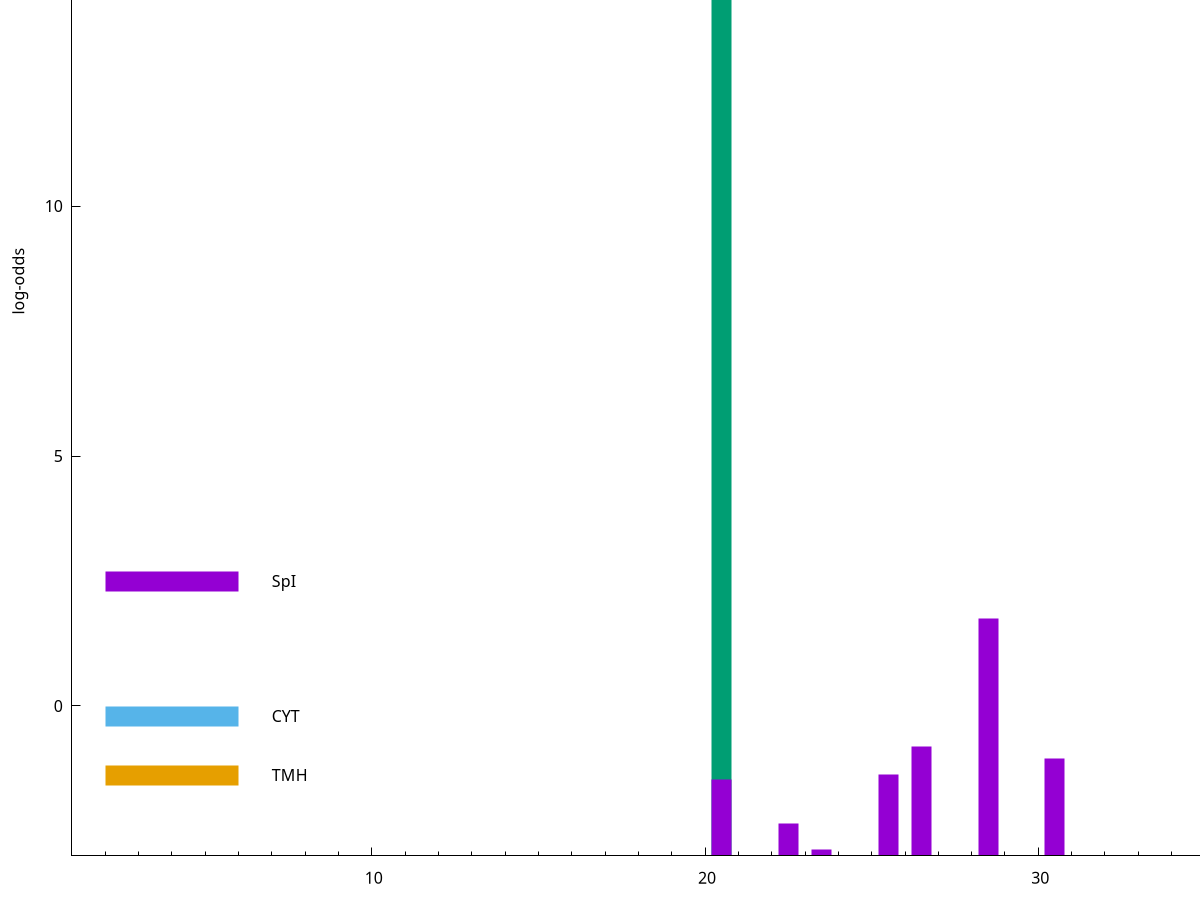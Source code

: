 set title "LipoP predictions for SRR3996252.gff"
set size 2., 1.4
set xrange [1:70] 
set mxtics 10
set yrange [-3:20]
set y2range [0:23]
set ylabel "log-odds"
set term postscript eps color solid "Helvetica" 30
set output "SRR3996252.gff56.eps"
set arrow from 2,14.4267 to 6,14.4267 nohead lt 2 lw 20
set label "SpII" at 7,14.4267
set arrow from 2,2.4999 to 6,2.4999 nohead lt 1 lw 20
set label "SpI" at 7,2.4999
set arrow from 2,-0.200913 to 6,-0.200913 nohead lt 3 lw 20
set label "CYT" at 7,-0.200913
set arrow from 2,-1.38173 to 6,-1.38173 nohead lt 4 lw 20
set label "TMH" at 7,-1.38173
set arrow from 2,14.4267 to 6,14.4267 nohead lt 2 lw 20
set label "SpII" at 7,14.4267
# NOTE: The scores below are the log-odds scores with the threshold
# NOTE: subtracted (a hack to make gnuplot make the histogram all
# NOTE: look nice).
plot "-" axes x1y2 title "" with impulses lt 2 lw 20, "-" axes x1y2 title "" with impulses lt 1 lw 20
20.500000 17.426700
e
28.500000 4.756090
26.500000 2.179217
30.500000 1.949240
25.500000 1.631110
20.500000 1.533420
22.500000 0.642300
23.500000 0.137210
e
exit

